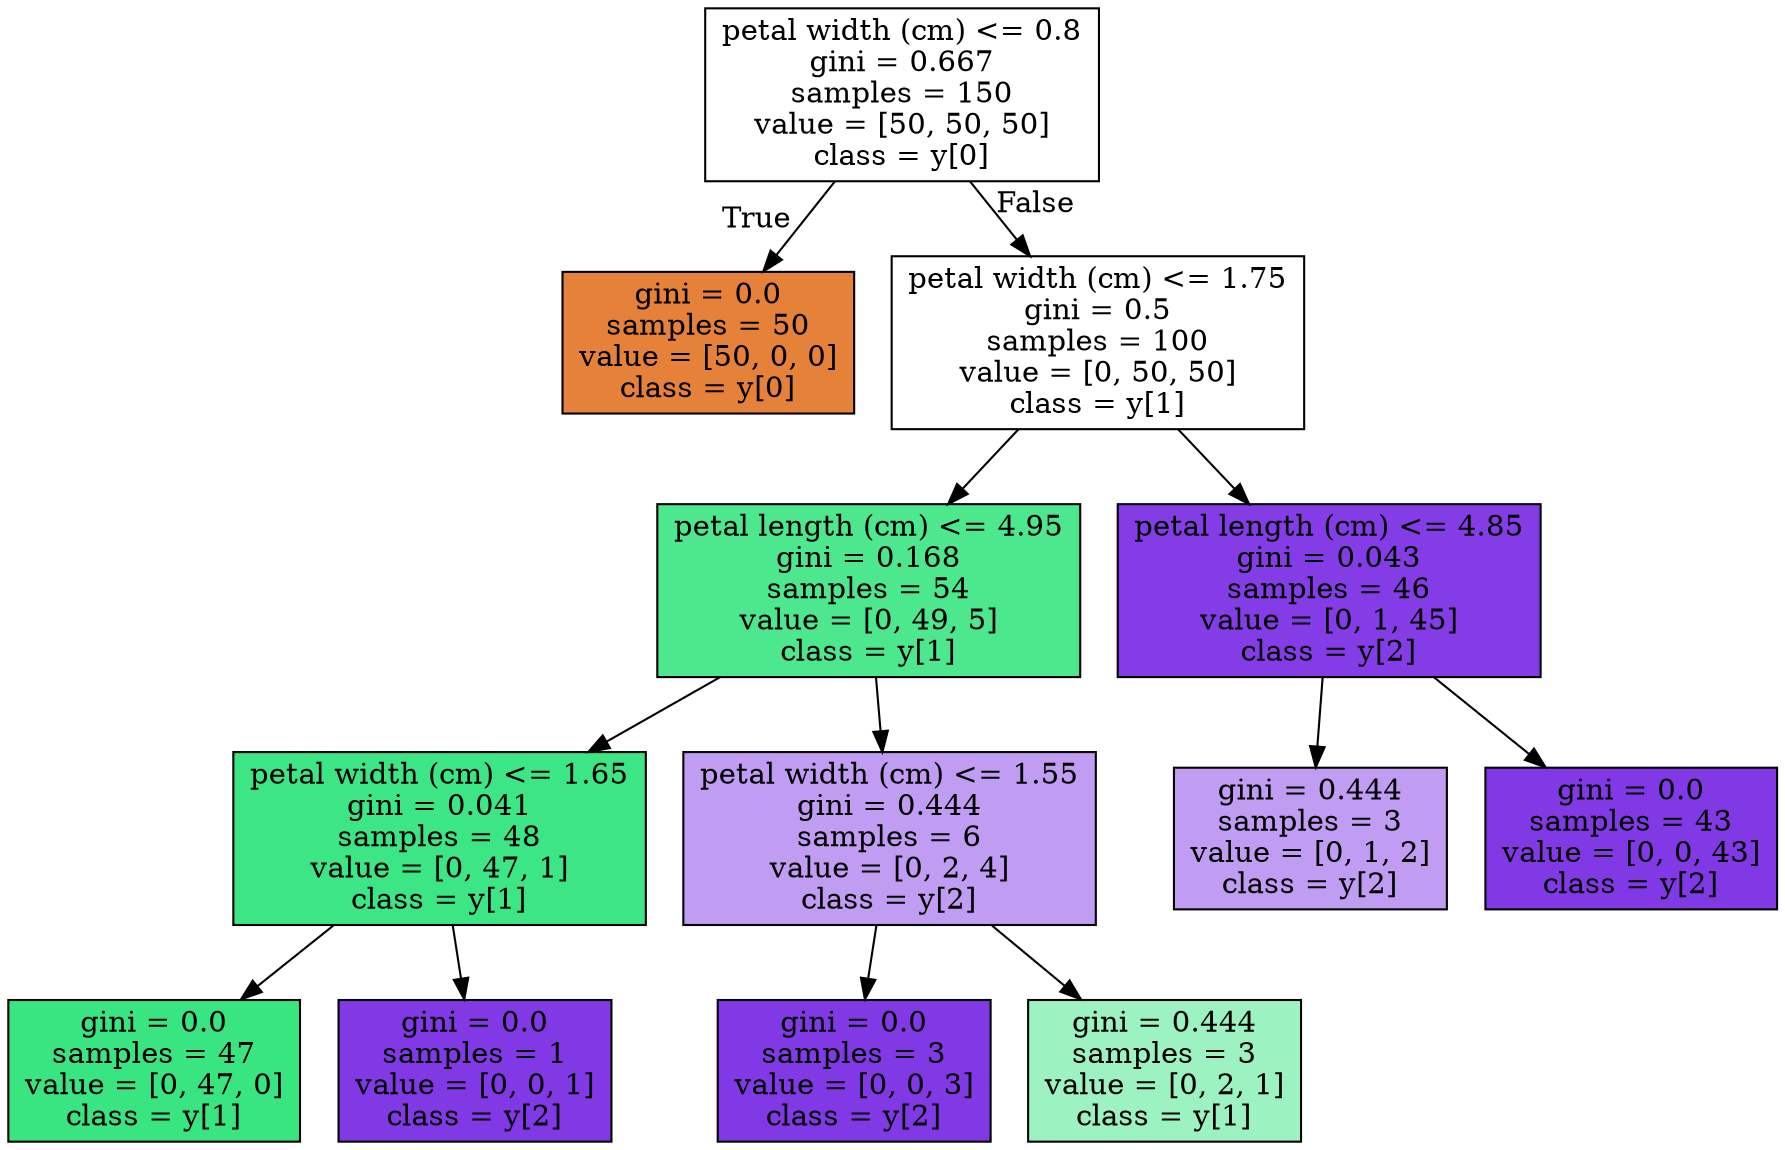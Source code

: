 digraph Tree {
node [shape=box, style="filled", color="black"] ;
0 [label="petal width (cm) <= 0.8\ngini = 0.667\nsamples = 150\nvalue = [50, 50, 50]\nclass = y[0]", fillcolor="#ffffff"] ;
1 [label="gini = 0.0\nsamples = 50\nvalue = [50, 0, 0]\nclass = y[0]", fillcolor="#e58139"] ;
0 -> 1 [labeldistance=2.5, labelangle=45, headlabel="True"] ;
2 [label="petal width (cm) <= 1.75\ngini = 0.5\nsamples = 100\nvalue = [0, 50, 50]\nclass = y[1]", fillcolor="#ffffff"] ;
0 -> 2 [labeldistance=2.5, labelangle=-45, headlabel="False"] ;
3 [label="petal length (cm) <= 4.95\ngini = 0.168\nsamples = 54\nvalue = [0, 49, 5]\nclass = y[1]", fillcolor="#4de88e"] ;
2 -> 3 ;
4 [label="petal width (cm) <= 1.65\ngini = 0.041\nsamples = 48\nvalue = [0, 47, 1]\nclass = y[1]", fillcolor="#3de684"] ;
3 -> 4 ;
5 [label="gini = 0.0\nsamples = 47\nvalue = [0, 47, 0]\nclass = y[1]", fillcolor="#39e581"] ;
4 -> 5 ;
6 [label="gini = 0.0\nsamples = 1\nvalue = [0, 0, 1]\nclass = y[2]", fillcolor="#8139e5"] ;
4 -> 6 ;
7 [label="petal width (cm) <= 1.55\ngini = 0.444\nsamples = 6\nvalue = [0, 2, 4]\nclass = y[2]", fillcolor="#c09cf2"] ;
3 -> 7 ;
8 [label="gini = 0.0\nsamples = 3\nvalue = [0, 0, 3]\nclass = y[2]", fillcolor="#8139e5"] ;
7 -> 8 ;
9 [label="gini = 0.444\nsamples = 3\nvalue = [0, 2, 1]\nclass = y[1]", fillcolor="#9cf2c0"] ;
7 -> 9 ;
10 [label="petal length (cm) <= 4.85\ngini = 0.043\nsamples = 46\nvalue = [0, 1, 45]\nclass = y[2]", fillcolor="#843de6"] ;
2 -> 10 ;
11 [label="gini = 0.444\nsamples = 3\nvalue = [0, 1, 2]\nclass = y[2]", fillcolor="#c09cf2"] ;
10 -> 11 ;
12 [label="gini = 0.0\nsamples = 43\nvalue = [0, 0, 43]\nclass = y[2]", fillcolor="#8139e5"] ;
10 -> 12 ;
}